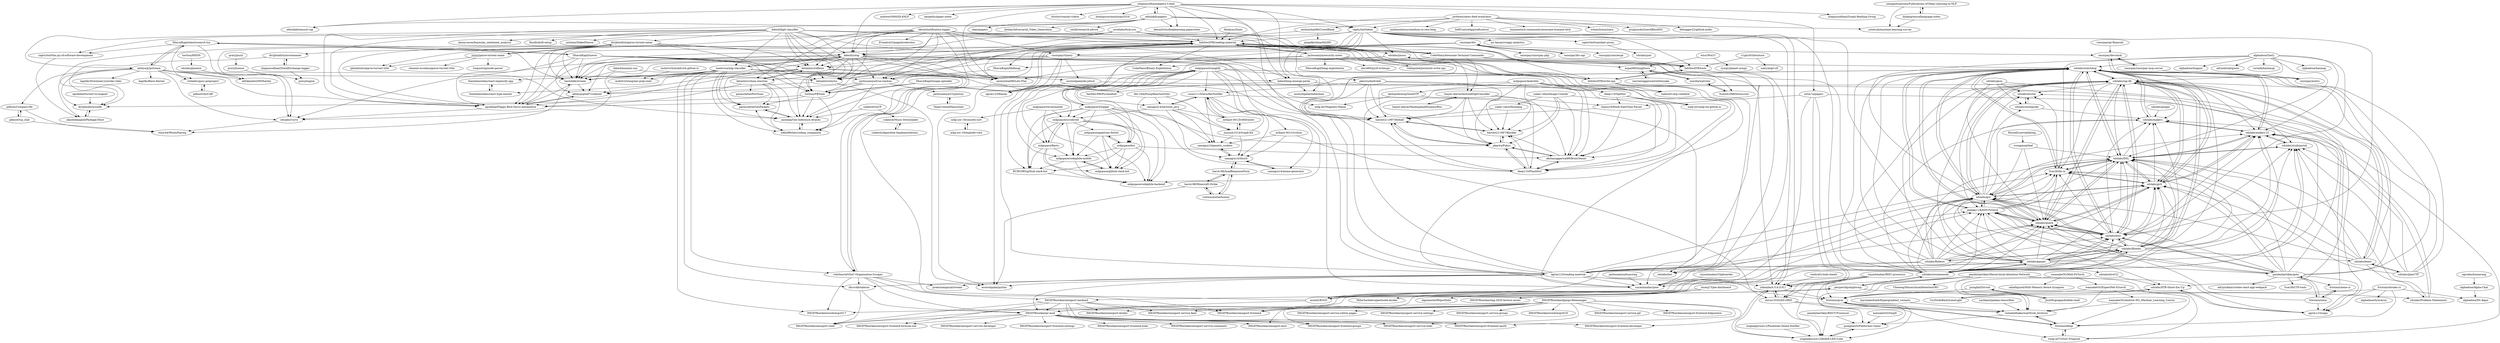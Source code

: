 digraph G {
"jordwest/news-feed-eradicator" -> "proginosko/LeechBlockNG" ["e"=1]
"jordwest/news-feed-eradicator" -> "schmich/marinara" ["e"=1]
"jordwest/news-feed-eradicator" -> "InfoSecIITR/reading-material"
"jordwest/news-feed-eradicator" -> "debugger22/github-audio" ["e"=1]
"jordwest/news-feed-eradicator" -> "mathieudutour/medium-to-own-blog" ["e"=1]
"jordwest/news-feed-eradicator" -> "SelfControlApp/selfcontrol" ["e"=1]
"jordwest/news-feed-eradicator" -> "captn3m0/ideas"
"jordwest/news-feed-eradicator" -> "anshulshah96/CrowdBank"
"jordwest/news-feed-eradicator" -> "humanetech-community/awesome-humane-tech" ["e"=1]
"sdslabs/gasper" -> "sdslabs/watchdog"
"sdslabs/gasper" -> "sdslabs/zap-db"
"sdslabs/gasper" -> "sdslabs/quark"
"sdslabs/gasper" -> "sdslabs/kiwi"
"sdslabs/gasper" -> "sdslabs/Rootex"
"sdslabs/gasper" -> "sdslabs/gut"
"sdslabs/gasper" -> "palakg11/KASM-Pytorch"
"sdslabs/gasper" -> "agrim123/reading-material"
"sdslabs/gasper" -> "sdslabs/gctl"
"sdslabs/gasper" -> "Scar26/Im-in"
"sdslabs/gasper" -> "sdslabs/DSL"
"sdslabs/gasper" -> "sdslabs/studyportal"
"sdslabs/gasper" -> "pandeykartikey/goto"
"sdslabs/gasper" -> "sdslabs/recommends"
"sdslabs/gasper" -> "sdslabs/makers-21"
"sorellabs/fuck-you" -> "kdexd/yolog"
"sorellabs/fuck-you" -> "CodeMaxx/Awesome-Terminal-Commands"
"sorellabs/fuck-you" -> "InfoSecIITR/reading-material"
"sorellabs/fuck-you" -> "hareshkh/stroom"
"sorellabs/fuck-you" -> "InfoSecIITR/write-ups"
"sorellabs/fuck-you" -> "jaybosamiya/true-random"
"sdslabs/Rootex" -> "sdslabs/watchdog"
"sdslabs/Rootex" -> "sdslabs/quark"
"sdslabs/Rootex" -> "sdslabs/gut"
"sdslabs/Rootex" -> "sdslabs/kiwi"
"sdslabs/Rootex" -> "sdslabs/zap-db"
"sdslabs/Rootex" -> "sdslabs/Rubeus"
"sdslabs/Rootex" -> "sdslabs/DSL"
"sdslabs/Rootex" -> "palakg11/KASM-Pytorch"
"sdslabs/Rootex" -> "sdslabs/gctl"
"sdslabs/Rootex" -> "sdslabs/makers-21"
"sdslabs/Rootex" -> "sdslabs/beast"
"sdslabs/Rootex" -> "sdslabs/makers"
"sdslabs/Rootex" -> "sdslabs/gasper"
"sdslabs/Rootex" -> "sdslabs/recommends"
"sdslabs/Rootex" -> "sdslabs/studyportal"
"JoshMcguigan/bubble-shell" -> "psinghal20/rush"
"IMGIITRoorkee/django-filemanager" -> "IMGIITRoorkee/omniport-shell"
"IMGIITRoorkee/django-filemanager" -> "IMGIITRoorkee/workshop2018"
"IMGIITRoorkee/django-filemanager" -> "IMGIITRoorkee/pr-mod"
"IMGIITRoorkee/django-filemanager" -> "IMGIITRoorkee/omniport-service-feed"
"IMGIITRoorkee/django-filemanager" -> "IMGIITRoorkee/workshop2017"
"IMGIITRoorkee/django-filemanager" -> "IMGIITRoorkee/omniport-service-gif"
"IMGIITRoorkee/django-filemanager" -> "IMGIITRoorkee/omniport-frontend-helpcentre"
"IMGIITRoorkee/django-filemanager" -> "IMGIITRoorkee/omniport-service-yellow-pages"
"IMGIITRoorkee/django-filemanager" -> "IMGIITRoorkee/omniport-service-settings"
"IMGIITRoorkee/django-filemanager" -> "IMGIITRoorkee/omniport-service-groups"
"IMGIITRoorkee/django-filemanager" -> "IMGIITRoorkee/omniport-service-links"
"IMGIITRoorkee/django-filemanager" -> "IMGIITRoorkee/omniport-frontend-developer"
"IMGIITRoorkee/django-filemanager" -> "IMGIITRoorkee/omniport-frontend-groups"
"IMGIITRoorkee/django-filemanager" -> "IMGIITRoorkee/omniport-frontend-oauth"
"IMGIITRoorkee/django-filemanager" -> "IMGIITRoorkee/omniport-frontend"
"kdexd/lang-emerge-parlai" -> "akshayaggarwal99/BrainTeaser"
"kdexd/lang-emerge-parlai" -> "hardik2396/Pyramidnet"
"kdexd/lang-emerge-parlai" -> "asutoshpalai/indiechain"
"sdslabs/Rubeus" -> "sdslabs/quark"
"sdslabs/Rubeus" -> "sdslabs/watchdog"
"sdslabs/Rubeus" -> "sdslabs/Rootex"
"sdslabs/Rubeus" -> "sdslabs/kiwi"
"sdslabs/Rubeus" -> "sdslabs/zap-db"
"sdslabs/Rubeus" -> "palakg11/KASM-Pytorch"
"sdslabs/Rubeus" -> "sdslabs/gut"
"sdslabs/Rubeus" -> "sdslabs/DSL"
"sdslabs/Rubeus" -> "sdslabs/gctl"
"sdslabs/Rubeus" -> "sdslabs/bot"
"sdslabs/Rubeus" -> "acmiitr/KSOS"
"sdslabs/Rubeus" -> "sdslabs/jinora"
"sdslabs/Rubeus" -> "sdslabs/broCLI"
"anshulshah96/CrowdBank" -> "anshulshah96/Lets-Play"
"anshulshah96/CrowdBank" -> "jangidkrishna/0xSHG"
"sdslabs/IITR-Shoot-Em-Up" -> "CurlSudoBash/LimeLight"
"sdslabs/IITR-Shoot-Em-Up" -> "agrim123/yapa"
"samagra14/itertools_java" -> "samagra14/genetic_rockets"
"samagra14/itertools_java" -> "csoni111/StatusBarNotifier"
"samagra14/itertools_java" -> "arihant-001/DriftDrawer"
"samagra14/itertools_java" -> "jsuyash1514/Graph-Kit"
"samagra14/itertools_java" -> "mdgspace/scrollytell"
"samagra14/itertools_java" -> "samagra14/Shush"
"theindianotaku/react-expensify-app" -> "theindianotaku/react-type-master"
"theindianotaku/react-type-master" -> "theindianotaku/react-expensify-app"
"psinghal20/rush" -> "JoshMcguigan/bubble-shell"
"psinghal20/rush" -> "fristonio/gvm"
"sdslabs/beast" -> "sdslabs/playCTF"
"sdslabs/beast" -> "sdslabs/zap-db"
"sdslabs/beast" -> "sdslabs/studyportal"
"sdslabs/beast" -> "sdslabs/watchdog"
"sdslabs/beast" -> "Scar26/Im-in"
"sdslabs/beast" -> "sdslabs/Problem-Statements"
"sdslabs/beast" -> "sdslabs/gut"
"sdslabs/beast" -> "sdslabs/DSL"
"dev-ritik/EmojiReactionView" -> "jsuyash1514/Graph-Kit"
"dev-ritik/EmojiReactionView" -> "samagra14/itertools_java"
"dev-ritik/EmojiReactionView" -> "samagra14/genetic_rockets"
"IMGIITRoorkee/pr-mod" -> "IMGIITRoorkee/omniport-shell"
"IMGIITRoorkee/pr-mod" -> "IMGIITRoorkee/omniport-frontend-settings"
"IMGIITRoorkee/pr-mod" -> "IMGIITRoorkee/omniport-frontend-links"
"IMGIITRoorkee/pr-mod" -> "IMGIITRoorkee/omniport-docs"
"IMGIITRoorkee/pr-mod" -> "IMGIITRoorkee/omniport-frontend-groups"
"IMGIITRoorkee/pr-mod" -> "IMGIITRoorkee/omniport-service-comments"
"IMGIITRoorkee/pr-mod" -> "IMGIITRoorkee/omniport-service-developer"
"IMGIITRoorkee/pr-mod" -> "IMGIITRoorkee/omniport-frontend-formula-one"
"IMGIITRoorkee/pr-mod" -> "IMGIITRoorkee/omniport-service-links"
"IMGIITRoorkee/pr-mod" -> "IMGIITRoorkee/omniport-frontend-developer"
"IMGIITRoorkee/pr-mod" -> "IMGIITRoorkee/omniport-frontend-oauth"
"rishabhdhakarwal/Stock_Archives" -> "psinghal20/Platformer-Game"
"rishabhdhakarwal/Stock_Archives" -> "fristonio/Keep"
"arihant-001/Circlism" -> "shiva1333/LED-GRID"
"arihant-001/Circlism" -> "samagra14/Shush"
"arihant-001/Circlism" -> "samagra14/genetic_rockets"
"pandeykartikey/Hierarchical-Attention-Network" -> "rishabhdhakarwal/Stock_Archives"
"pandeykartikey/Hierarchical-Attention-Network" -> "fristonio/gvm"
"pandeykartikey/Hierarchical-Attention-Network" -> "ydlamba/A.V.A.D.H.I"
"pandeykartikey/Hierarchical-Attention-Network" -> "Cheneng/HiararchicalAttentionGRU"
"pandeykartikey/Hierarchical-Attention-Network" -> "psinghal20/Platformer-Game"
"pandeykartikey/Hierarchical-Attention-Network" -> "agrim123/yapa"
"pandeykartikey/Hierarchical-Attention-Network" -> "swap-nil7/GSoC-Proposal"
"pandeykartikey/RISCY-Processor" -> "psinghal20/Platformer-Game"
"pandeykartikey/RISCY-Processor" -> "singhalpiyush12/8x8x8-LED-Cube"
"IMGIITRoorkee/omniport-backend" -> "IMGIITRoorkee/omniport-frontend"
"IMGIITRoorkee/omniport-backend" -> "IMGIITRoorkee/omniport-docker"
"IMGIITRoorkee/omniport-backend" -> "IMGIITRoorkee/omniport-shell"
"IMGIITRoorkee/omniport-backend" -> "IMGIITRoorkee/omniport-frontend-formula-one"
"IMGIITRoorkee/omniport-backend" -> "IMGIITRoorkee/omniport-docs"
"IMGIITRoorkee/omniport-backend" -> "IMGIITRoorkee/pr-mod"
"IMGIITRoorkee/omniport-backend" -> "IMGIITRoorkee/omniport-service-feed"
"IMGIITRoorkee/omniport-backend" -> "IMGIITRoorkee/omniport-frontend-oauth"
"egcodes/bumerang" -> "alphadose/Alpha-Chat"
"fristonio/docker.rs" -> "fristonio/gvm"
"fristonio/docker.rs" -> "fristonio/Keep"
"fristonio/docker.rs" -> "agrim123/yapa"
"fristonio/docker.rs" -> "alphadose/DS-Algos"
"fristonio/docker.rs" -> "alphadose/Synchron"
"mdgspace/appetizer-flutter" -> "mdgspace/codephile-mobile"
"mdgspace/appetizer-flutter" -> "mdgspace/codephile-backend"
"mdgspace/appetizer-flutter" -> "mdgspace/bot"
"mdgspace/appetizer-flutter" -> "mdgspace/github-slack-bot"
"sdslabs/broCLI" -> "sdslabs/IITR-Shoot-Em-Up"
"csoni111/StatusBarNotifier" -> "samagra14/genetic_rockets"
"csoni111/StatusBarNotifier" -> "arihant-001/DriftDrawer"
"csoni111/StatusBarNotifier" -> "samagra14/Shush"
"csoni111/StatusBarNotifier" -> "suyashmahar/pine"
"csoni111/StatusBarNotifier" -> "samagra14/meme-generator"
"csoni111/StatusBarNotifier" -> "samagra14/itertools_java"
"jsuyash1514/Graph-Kit" -> "arihant-001/DriftDrawer"
"jsuyash1514/Graph-Kit" -> "samagra14/genetic_rockets"
"jsuyash1514/Graph-Kit" -> "samagra14/Shush"
"jsuyash1514/Graph-Kit" -> "csoni111/StatusBarNotifier"
"yashkant/padam-tensorflow" -> "rishabhdhakarwal/Stock_Archives"
"ydlamba/A.V.A.D.H.I" -> "singhalpiyush12/8x8x8-LED-Cube"
"ydlamba/A.V.A.D.H.I" -> "fristonio/gvm"
"ydlamba/A.V.A.D.H.I" -> "shiva1333/LED-GRID"
"swap-nil7/GSoC-Proposal" -> "fristonio/Keep"
"fristonio/gvm" -> "fristonio/Keep"
"fristonio/gvm" -> "rishabhdhakarwal/Stock_Archives"
"fristonio/gvm" -> "singhalpiyush12/8x8x8-LED-Cube"
"sdslabs/watchdog" -> "sdslabs/quark"
"sdslabs/watchdog" -> "sdslabs/gctl"
"sdslabs/watchdog" -> "sdslabs/DSL"
"sdslabs/watchdog" -> "sdslabs/zap-db"
"sdslabs/watchdog" -> "Scar26/Im-in"
"sdslabs/watchdog" -> "sdslabs/makers"
"sdslabs/watchdog" -> "palakg11/KASM-Pytorch"
"sdslabs/watchdog" -> "sdslabs/gut"
"sdslabs/watchdog" -> "sdslabs/kiwi"
"sdslabs/watchdog" -> "sdslabs/makers-21"
"arihant-001/DriftDrawer" -> "jsuyash1514/Graph-Kit"
"arihant-001/DriftDrawer" -> "csoni111/StatusBarNotifier"
"harshalmittal4/Hypergradient_variants" -> "rishabhdhakarwal/Stock_Archives"
"CurlSudoBash/LimeLight" -> "sdslabs/IITR-Shoot-Em-Up"
"harsh-98/AcadResponseForm" -> "vishwasmittal/homey"
"harsh-98/AcadResponseForm" -> "samagra14/Shush"
"harsh-98/AcadResponseForm" -> "harsh-98/Minecraft-Strike"
"samagra14/meme-generator" -> "samagra14/Shush"
"singhalpiyush12/Facebook-Online-Notifier" -> "singhalpiyush12/8x8x8-LED-Cube"
"samagra14/genetic_rockets" -> "samagra14/Shush"
"singhalpiyush12/8x8x8-LED-Cube" -> "psinghal20/Platformer-Game"
"singhalpiyush12/8x8x8-LED-Cube" -> "ydlamba/A.V.A.D.H.I"
"wannabeOG/SnipIt" -> "psinghal20/Platformer-Game"
"agrim123/yapa" -> "sdslabs/IITR-Shoot-Em-Up"
"harsh-98/Minecraft-Strike" -> "harsh-98/AcadResponseForm"
"harsh-98/Minecraft-Strike" -> "vishwasmittal/homey"
"harsh-98/Minecraft-Strike" -> "asutoshpalai/pythia"
"sdslabs/recommends" -> "sdslabs/kiwi"
"sdslabs/recommends" -> "sdslabs/gut"
"sdslabs/recommends" -> "sdslabs/Rootex"
"sdslabs/recommends" -> "sdslabs/watchdog"
"sdslabs/recommends" -> "sdslabs/zap-db"
"sdslabs/recommends" -> "sdslabs/quark"
"sdslabs/recommends" -> "sdslabs/gctl"
"sdslabs/recommends" -> "sdslabs/gasper"
"sdslabs/recommends" -> "periperidip/exploring"
"sdslabs/recommends" -> "palakg11/KASM-Pytorch"
"sdslabs/recommends" -> "sdslabs/makers"
"sdslabs/recommends" -> "sdslabs/DSL"
"sdslabs/recommends" -> "sdslabs/makers-21"
"sdslabs/recommends" -> "sdslabs/studyportal"
"sdslabs/recommends" -> "Scar26/Im-in"
"s1gh/ctf-literature" -> "xairy/mipt-ctf" ["e"=1]
"s1gh/ctf-literature" -> "InfoSecIITR/tools"
"jzjzjzj/parse-torrent-name" -> "divijbindlish/parse-torrent-name"
"jzjzjzj/parse-torrent-name" -> "tregusti/episode-parser"
"jzjzjzj/parse-torrent-name" -> "platelminto/parse-torrent-title"
"jzjzjzj/parse-torrent-name" -> "clement-escolano/parse-torrent-title"
"captn3m0/ideas" -> "captn3m0/the-joy-of-software-development"
"captn3m0/ideas" -> "agrim123/reading-material"
"captn3m0/ideas" -> "InfoSecIITR/reading-material"
"captn3m0/ideas" -> "sdslabs/recommends"
"captn3m0/ideas" -> "InfoSecIITR/tools"
"captn3m0/ideas" -> "asutoshpalai/pythia"
"captn3m0/ideas" -> "ydlamba/A.V.A.D.H.I"
"captn3m0/ideas" -> "sdslabs/gasper"
"captn3m0/ideas" -> "suyashmahar/pine"
"captn3m0/ideas" -> "mr-karan/swiggy-analytics" ["e"=1]
"captn3m0/ideas" -> "sdslabs/jinora"
"captn3m0/ideas" -> "asutoshpalai/indiechain"
"captn3m0/ideas" -> "agrim123/feastjs"
"captn3m0/ideas" -> "captn3m0/sanskari-proxy"
"captn3m0/ideas" -> "sdslabs/kiwi"
"acmiitr/KSOS" -> "sdslabs/watchdog"
"acmiitr/KSOS" -> "palakg11/KASM-Pytorch"
"acmiitr/KSOS" -> "sdslabs/gut"
"acmiitr/KSOS" -> "sdslabs/quark"
"acmiitr/KSOS" -> "periperidip/exploring"
"acmiitr/KSOS" -> "sdslabs/kiwi"
"acmiitr/KSOS" -> "IMGIITRoorkee/pr-mod"
"sdslabs/jinora" -> "sdslabs/bot"
"sdslabs/jinora" -> "sdslabs/Curvy"
"sdslabs/jinora" -> "anshulshah96/Lets-Play"
"sdslabs/jinora" -> "hareshkh/stroom"
"sdslabs/jinora" -> "sdslabs/watchdog"
"apsdehal/torrent-to-magnet" -> "divijbindlish/subfil"
"mdgspace/codephile-mobile" -> "mdgspace/codephile-backend"
"mdgspace/codephile-mobile" -> "mdgspace/github-slack-bot"
"mdgspace/codephile-mobile" -> "BURG3R5/github-slack-bot"
"sdslabs/kiwi" -> "sdslabs/quark"
"sdslabs/kiwi" -> "sdslabs/watchdog"
"sdslabs/kiwi" -> "sdslabs/gctl"
"sdslabs/kiwi" -> "sdslabs/zap-db"
"sdslabs/kiwi" -> "sdslabs/DSL"
"sdslabs/kiwi" -> "palakg11/KASM-Pytorch"
"sdslabs/kiwi" -> "sdslabs/gut"
"sdslabs/kiwi" -> "sdslabs/makers-21"
"sdslabs/kiwi" -> "sdslabs/makers"
"sdslabs/kiwi" -> "sdslabs/Rootex"
"sdslabs/kiwi" -> "sdslabs/studyportal"
"sdslabs/kiwi" -> "Scar26/Im-in"
"sdslabs/kiwi" -> "pandeykartikey/goto"
"mdg-soc-19/explode-view" -> "mdg-soc-19/smooth-sort"
"sdslabs/playCTF" -> "sdslabs/beast"
"sdslabs/playCTF" -> "sdslabs/studyportal"
"sdslabs/playCTF" -> "sdslabs/zap-db"
"sdslabs/playCTF" -> "sdslabs/watchdog"
"sdslabs/playCTF" -> "sdslabs/gctl"
"sdslabs/playCTF" -> "sdslabs/makers-21"
"wannabeOG/ExpertNet-Pytorch" -> "rishabhdhakarwal/Stock_Archives"
"wannabeOG/ExpertNet-Pytorch" -> "fristonio/gvm"
"wannabeOG/ExpertNet-Pytorch" -> "fristonio/Keep"
"wannabeOG/ExpertNet-Pytorch" -> "wannabeOG/Andrew-NG_Machine_Learning_Course"
"mdg-soc-19/smooth-sort" -> "mdg-soc-19/explode-view"
"fristonio/xene" -> "fristonio/xene-ui"
"fristonio/xene" -> "agrim123/yapa"
"fristonio/xene" -> "pandeykartikey/goto"
"fristonio/xene" -> "sdslabs/quark"
"fristonio/xene-ui" -> "fristonio/xene"
"fristonio/xene-ui" -> "sdslabs/bruter"
"captn3m0/sanskari-proxy" -> "sdslabs/join"
"palakg11/KASM-Pytorch" -> "sdslabs/quark"
"palakg11/KASM-Pytorch" -> "sdslabs/watchdog"
"palakg11/KASM-Pytorch" -> "sdslabs/gctl"
"palakg11/KASM-Pytorch" -> "sdslabs/gut"
"palakg11/KASM-Pytorch" -> "sdslabs/kiwi"
"palakg11/KASM-Pytorch" -> "sdslabs/DSL"
"palakg11/KASM-Pytorch" -> "sdslabs/IITR-Shoot-Em-Up"
"palakg11/KASM-Pytorch" -> "Scar26/Im-in"
"vrongmeal/leaf" -> "sdslabs/quark"
"vrongmeal/leaf" -> "sdslabs/DSL"
"vrongmeal/leaf" -> "sdslabs/gut"
"sdslabs/gut" -> "sdslabs/quark"
"sdslabs/gut" -> "sdslabs/watchdog"
"sdslabs/gut" -> "sdslabs/makers"
"sdslabs/gut" -> "sdslabs/gctl"
"sdslabs/gut" -> "sdslabs/DSL"
"sdslabs/gut" -> "palakg11/KASM-Pytorch"
"sdslabs/gut" -> "sdslabs/zap-db"
"sdslabs/gut" -> "sdslabs/makers-21"
"sdslabs/gut" -> "sdslabs/kiwi"
"sdslabs/gut" -> "sdslabs/styleguide"
"sdslabs/gut" -> "sdslabs/bruter"
"sdslabs/zap-db" -> "sdslabs/watchdog"
"sdslabs/zap-db" -> "sdslabs/quark"
"sdslabs/zap-db" -> "sdslabs/gctl"
"sdslabs/zap-db" -> "sdslabs/kiwi"
"sdslabs/zap-db" -> "sdslabs/gut"
"sdslabs/zap-db" -> "sdslabs/DSL"
"sdslabs/zap-db" -> "sdslabs/makers-21"
"sdslabs/zap-db" -> "Scar26/Im-in"
"sdslabs/zap-db" -> "sdslabs/studyportal"
"sdslabs/zap-db" -> "sdslabs/makers"
"sdslabs/zap-db" -> "sdslabs/Rootex"
"sdslabs/zap-db" -> "sdslabs/beast"
"sdslabs/zap-db" -> "palakg11/KASM-Pytorch"
"sdslabs/zap-db" -> "sdslabs/bruter"
"wannabeOG/MAS-PyTorch" -> "rahafaljundi/MAS-Memory-Aware-Synapses" ["e"=1]
"wannabeOG/MAS-PyTorch" -> "wannabeOG/ExpertNet-Pytorch"
"wannabeOG/MAS-PyTorch" -> "rishabhdhakarwal/Stock_Archives"
"pandeykartikey/goto" -> "sdslabs/watchdog"
"pandeykartikey/goto" -> "palakg11/KASM-Pytorch"
"pandeykartikey/goto" -> "sdslabs/quark"
"pandeykartikey/goto" -> "fristonio/xene-ui"
"pandeykartikey/goto" -> "fristonio/xene"
"pandeykartikey/goto" -> "sdslabs/gctl"
"pandeykartikey/goto" -> "sdslabs/gut"
"pandeykartikey/goto" -> "sdslabs/DSL"
"pandeykartikey/goto" -> "sdslabs/zap-db"
"pandeykartikey/goto" -> "sdslabs/kiwi"
"pandeykartikey/goto" -> "Scar26/Im-in"
"pandeykartikey/goto" -> "sdslabs/makers"
"pandeykartikey/goto" -> "agrim123/yapa"
"pandeykartikey/goto" -> "Scar26/CTF-tools"
"pandeykartikey/goto" -> "adrijshikhar/create-react-app-webpack"
"periperidip/exploring" -> "acmiitr/KSOS"
"periperidip/exploring" -> "sdslabs/recommends"
"periperidip/exploring" -> "sdslabs/Problem-Statements"
"mdgspace/scrollytell" -> "mdgspace/codephile-backend"
"mdgspace/scrollytell" -> "mdgspace/codephile-mobile"
"mdgspace/scrollytell" -> "mdgspace/flasto"
"mdgspace/scrollytell" -> "BURG3R5/github-slack-bot"
"mdgspace/scrollytell" -> "mdgspace/github-slack-bot"
"mdgspace/scrollytell" -> "mdgspace/appetizer-flutter"
"mdgspace/scrollytell" -> "mdgspace/bot"
"sdslabs/gctl" -> "sdslabs/watchdog"
"sdslabs/gctl" -> "sdslabs/DSL"
"sdslabs/gctl" -> "sdslabs/quark"
"sdslabs/gctl" -> "sdslabs/makers-21"
"sdslabs/gctl" -> "Scar26/Im-in"
"sdslabs/gctl" -> "sdslabs/makers"
"sdslabs/gctl" -> "sdslabs/gut"
"sdslabs/gctl" -> "sdslabs/zap-db"
"Scar26/Im-in" -> "sdslabs/watchdog"
"Scar26/Im-in" -> "sdslabs/gctl"
"Scar26/Im-in" -> "sdslabs/DSL"
"Scar26/Im-in" -> "sdslabs/quark"
"Scar26/Im-in" -> "sdslabs/bruter"
"sdslabs/bruter" -> "sdslabs/styleguide"
"sdslabs/makers" -> "sdslabs/makers-21"
"sdslabs/makers" -> "sdslabs/watchdog"
"sdslabs/pinger" -> "sdslabs/makers"
"nisarg73/jee-dashboard" -> "IMGIITRoorkee/omniport-backend"
"nisarg73/jee-dashboard" -> "algomaster99/portfolio"
"nisarg73/jee-dashboard" -> "IMGIITRoorkee/omniport-frontend"
"nisarg73/jee-dashboard" -> "IMGIITRoorkee/img-2020-lecture-series"
"nisarg73/jee-dashboard" -> "IMGIITRoorkee/omniport-docker"
"nisarg73/jee-dashboard" -> "MihirSachdeva/pesticide-docker"
"nisarg73/jee-dashboard" -> "IMGIITRoorkee/omniport-docs"
"tocttou/FBTools" -> "paraschetal/GeoPackets"
"tocttou/FBTools" -> "divijbindlish/subfil"
"tocttou/FBTools" -> "nikhil96sher/coding_companion"
"tocttou/FBTools" -> "aashaka/Geo-Inference-Attacks"
"razorpay/go-financial" -> "razorpay/devstack"
"niangaotuantuan/Publications-of-Deep-Learning-in-NLP" -> "dykang/neurallanguage-notes"
"niangaotuantuan/Publications-of-Deep-Learning-in-NLP" -> "sotetsuk/machine-learning-survey"
"captn3m0/the-joy-of-software-development" -> "akashdeepgoel/Package-Hunt"
"DhavalKapil/elasticsearch-lua" -> "hareshkh/stroom"
"DhavalKapil/elasticsearch-lua" -> "sdslabs/Curvy"
"DhavalKapil/elasticsearch-lua" -> "DhavalKapil/luaver"
"DhavalKapil/elasticsearch-lua" -> "rishabhc/gsoc-preproject"
"DhavalKapil/elasticsearch-lua" -> "adiitya/p2pstream"
"DhavalKapil/elasticsearch-lua" -> "captn3m0/the-joy-of-software-development"
"divijbindlish/subfil" -> "akashdeepgoel/Package-Hunt"
"mdgspace/bot" -> "mdgspace/codephile-backend"
"mdgspace/bot" -> "mdgspace/codephile-mobile"
"mdgspace/bot" -> "BURG3R5/github-slack-bot"
"mdgspace/bot" -> "mdgspace/github-slack-bot"
"mdgspace/bot" -> "akshayaggarwal99/BrainTeaser"
"mdgspace/bot" -> "mdgspace/appetizer-flutter"
"pdhoot/Compare-Me" -> "pdhoot/tcp_chat"
"pdhoot/Compare-Me" -> "tnmy44/WhoIsPlaying"
"pravj/puzzl" -> "pravj/lisense"
"akashdeepgoel/Package-Hunt" -> "divijbindlish/subfil"
"tocttou/HNDN" -> "sdslabs/phoenix"
"razorpay/metro" -> "razorpay/devstack"
"shagunsodhani/StackExchange-tagger" -> "divijbindlish/movienamer"
"shagunsodhani/StackExchange-tagger" -> "pravj/engine"
"rishabhc/gsoc-preproject" -> "pdhoot/QuiCAR"
"TeamColonelPanic/tools" -> "jaybosamiya/CryptoGuy"
"sdslabs/DSL" -> "sdslabs/gctl"
"sdslabs/DSL" -> "sdslabs/watchdog"
"sdslabs/DSL" -> "sdslabs/makers-21"
"sdslabs/DSL" -> "sdslabs/quark"
"sdslabs/DSL" -> "Scar26/Im-in"
"sdslabs/DSL" -> "sdslabs/gut"
"sdslabs/DSL" -> "sdslabs/makers"
"sdslabs/DSL" -> "sdslabs/studyportal"
"pravj/lisense" -> "pravj/engine"
"jaybosamiya/CryptoGuy" -> "TeamColonelPanic/tools"
"sdslabs/gsoc" -> "sdslabs/styleguide"
"sdslabs/gsoc" -> "sdslabs/bruter"
"sdslabs/gsoc" -> "sdslabs/quark"
"sdslabs/gsoc" -> "agrim123/yapa"
"sdslabs/phoenix" -> "abhikandoi2000/harley"
"mdgspace/recommends" -> "mdg-soc-19/smooth-sort"
"mdgspace/recommends" -> "mdgspace/github-slack-bot"
"mdgspace/recommends" -> "mdgspace/scrollytell"
"sdslabs/makers-21" -> "sdslabs/makers"
"sdslabs/makers-21" -> "sdslabs/DSL"
"sdslabs/makers-21" -> "sdslabs/gctl"
"sdslabs/makers-21" -> "sdslabs/watchdog"
"sdslabs/makers-21" -> "sdslabs/studyportal"
"shagunsodhani/papers-I-read" -> "shagunsodhani/Graph-Reading-Group" ["e"=1]
"shagunsodhani/papers-I-read" -> "abhshkdz/papers"
"shagunsodhani/papers-I-read" -> "dennybritz/deeplearning-papernotes" ["e"=1]
"shagunsodhani/papers-I-read" -> "InfoSecIITR/reading-material"
"shagunsodhani/papers-I-read" -> "captn3m0/ideas"
"shagunsodhani/papers-I-read" -> "andrewt3000/DL4NLP" ["e"=1]
"shagunsodhani/papers-I-read" -> "abhshkdz/neural-vqa" ["e"=1]
"shagunsodhani/papers-I-read" -> "agrim123/reading-material"
"shagunsodhani/papers-I-read" -> "kdexd/yolog"
"shagunsodhani/papers-I-read" -> "karpathy/paper-notes" ["e"=1]
"shagunsodhani/papers-I-read" -> "dustinvtran/ml-videos" ["e"=1]
"shagunsodhani/papers-I-read" -> "anshulshah96/Lets-Play"
"shagunsodhani/papers-I-read" -> "hindupuravinash/nips2016"
"shagunsodhani/papers-I-read" -> "kdexd/lang-emerge-parlai"
"shagunsodhani/papers-I-read" -> "a2tm7a/papers"
"alphadose/ZenQ" -> "alphadose/haxmap" ["e"=1]
"alphadose/ZenQ" -> "alphadose/itogami"
"alphadose/ZenQ" -> "sdslabs/kiwi"
"alphadose/ZenQ" -> "sdslabs/watchdog"
"alphadose/ZenQ" -> "sdslabs/gut"
"alphadose/ZenQ" -> "adrianbrad/queue" ["e"=1]
"alphadose/ZenQ" -> "cornelk/hashmap" ["e"=1]
"alphadose/ZenQ" -> "sdslabs/zap-db"
"alphadose/ZenQ" -> "sdslabs/DSL"
"alphadose/ZenQ" -> "sdslabs/makers-21"
"alphadose/ZenQ" -> "Scar26/Im-in"
"kdexd/digit-classifier" -> "kdexd/yolog"
"kdexd/digit-classifier" -> "kdexd/lang-emerge-parlai"
"kdexd/digit-classifier" -> "meetvora/mlp-classifier"
"kdexd/digit-classifier" -> "ketanhwr/reflexio"
"kdexd/digit-classifier" -> "kennycason/bayesian_sentiment_analysis"
"kdexd/digit-classifier" -> "apsdehal/Flappy-Bird-Servo-Automation"
"kdexd/digit-classifier" -> "floydhub/dl-setup" ["e"=1]
"kdexd/digit-classifier" -> "jostmey/NakedTensor" ["e"=1]
"kdexd/digit-classifier" -> "aashaka/Geo-Inference-Attacks"
"kdexd/digit-classifier" -> "adiitya/p2pstream"
"kdexd/digit-classifier" -> "tocttou/FBTools"
"kdexd/digit-classifier" -> "divijbindlish/parse-torrent-name"
"kdexd/digit-classifier" -> "ketanhwr/exylus"
"kdexd/digit-classifier" -> "sdslabs/jinora"
"kdexd/digit-classifier" -> "InfoSecIITR/reading-material"
"razorpay/devstack" -> "razorpay/metro"
"razorpay/devstack" -> "razorpay/razorpay-mcp-server"
"sdslabs/Curvy" -> "tnmy44/WhoIsPlaying"
"paraschetal/GeoPackets" -> "aashaka/Geo-Inference-Attacks"
"aashaka/Geo-Inference-Attacks" -> "paraschetal/GeoPackets"
"aashaka/Geo-Inference-Attacks" -> "nikhil96sher/coding_companion"
"pdhoot/tcp_chat" -> "pdhoot/Compare-Me"
"pdhoot/tcp_chat" -> "tnmy44/WhoIsPlaying"
"adiitya/p2pstream" -> "kapilks/Basic-Kernel" ["e"=1]
"adiitya/p2pstream" -> "kapilks/Download-youtube-video" ["e"=1]
"adiitya/p2pstream" -> "sdslabs/Curvy"
"adiitya/p2pstream" -> "rishabhc/gsoc-preproject"
"adiitya/p2pstream" -> "aashaka/Geo-Inference-Attacks"
"adiitya/p2pstream" -> "apsdehal/Flappy-Bird-Servo-Automation"
"adiitya/p2pstream" -> "divijbindlish/subfil"
"adiitya/p2pstream" -> "abhikandoi2000/harley"
"adiitya/p2pstream" -> "DhavalKapil/elasticsearch-lua"
"adiitya/p2pstream" -> "akashdeepgoel/Package-Hunt"
"adiitya/p2pstream" -> "pdhoot/Compare-Me"
"adiitya/p2pstream" -> "ketanhwr/exylus"
"nikhil96sher/coding_companion" -> "aashaka/Geo-Inference-Attacks"
"nikhil96sher/coding_companion" -> "paraschetal/GeoPackets"
"divijbindlish/movienamer" -> "divijbindlish/subfil"
"divijbindlish/movienamer" -> "shagunsodhani/StackExchange-tagger"
"apsdehal/Flappy-Bird-Servo-Automation" -> "abhaygupta97/codered"
"apsdehal/Flappy-Bird-Servo-Automation" -> "sdslabs/Curvy"
"apsdehal/Flappy-Bird-Servo-Automation" -> "hareshkh/stroom"
"divijbindlish/parse-torrent-name" -> "jzjzjzj/parse-torrent-name"
"divijbindlish/parse-torrent-name" -> "platelminto/parse-torrent-title"
"divijbindlish/parse-torrent-name" -> "divijbindlish/movienamer"
"divijbindlish/parse-torrent-name" -> "tocttou/FBTools"
"divijbindlish/parse-torrent-name" -> "divijbindlish/subfil"
"divijbindlish/parse-torrent-name" -> "ketanhwr/reflexio"
"divijbindlish/parse-torrent-name" -> "sdslabs/Curvy"
"divijbindlish/parse-torrent-name" -> "kdexd/yolog"
"divijbindlish/parse-torrent-name" -> "apsdehal/Flappy-Bird-Servo-Automation"
"pdhoot/QuiCAR" -> "rishabhc/gsoc-preproject"
"ketanhwr/chain-reaction" -> "paraschetal/GeoPackets"
"ketanhwr/chain-reaction" -> "apsdehal/Flappy-Bird-Servo-Automation"
"ketanhwr/chain-reaction" -> "ketanhwr/reflexio"
"ketanhwr/chain-reaction" -> "nikhil96sher/coding_companion"
"ketanhwr/chain-reaction" -> "aashaka/Geo-Inference-Attacks"
"ketanhwr/chain-reaction" -> "paraschetal/PortScan"
"sdslabs/studyportal" -> "sdslabs/makers-21"
"sdslabs/studyportal" -> "sdslabs/DSL"
"mdgspace/github-slack-bot" -> "mdgspace/codephile-mobile"
"mozilla/wptview" -> "arpan98/SongDown"
"mozilla/wptview" -> "Sumith1896/termscore"
"sdslabs/Problem-Statements" -> "sdslabs/makers-21"
"sdslabs/Problem-Statements" -> "sdslabs/DSL"
"sdslabs/Problem-Statements" -> "sdslabs/studyportal"
"BURG3R5/github-slack-bot" -> "mdgspace/codephile-backend"
"sukeesh/GoCF" -> "sukeesh/Music-Downloader"
"sukeesh/GoCF" -> "aashaka/Geo-Inference-Attacks"
"razorpay/ifsc" -> "razorpay/ifsc-api"
"razorpay/ifsc" -> "razorpay/rQuery"
"razorpay/ifsc" -> "ketanhwr/reflexio"
"razorpay/ifsc" -> "apsdehal/Flappy-Bird-Servo-Automation"
"razorpay/ifsc" -> "ketanhwr/exylus"
"razorpay/ifsc" -> "razorpay/concierge" ["e"=1]
"razorpay/ifsc" -> "razorpay/devstack"
"razorpay/ifsc" -> "razorpay/razorpay-php" ["e"=1]
"abhshkdz/papers" -> "smilli/research-advice" ["e"=1]
"abhshkdz/papers" -> "dennybritz/deeplearning-papernotes" ["e"=1]
"abhshkdz/papers" -> "shagunsodhani/papers-I-read"
"abhshkdz/papers" -> "abhshkdz/neural-vqa" ["e"=1]
"abhshkdz/papers" -> "kdexd/lang-emerge-parlai"
"abhshkdz/papers" -> "aleju/papers" ["e"=1]
"abhshkdz/papers" -> "captn3m0/ideas"
"abhshkdz/papers" -> "sotetsuk/machine-learning-survey"
"abhshkdz/papers" -> "apsdehal/Flappy-Bird-Servo-Automation"
"abhshkdz/papers" -> "dyelax/Adversarial_Video_Generation" ["e"=1]
"DhavalKapil/image-uploader" -> "tocttou/FBTools"
"DhavalKapil/image-uploader" -> "aashaka/Geo-Inference-Attacks"
"razorpay/ifsc-api" -> "razorpay/ifsc"
"akshayaggarwal99/BrainTeaser" -> "deep110/FlashDict"
"akshayaggarwal99/BrainTeaser" -> "harshit211997/Blockks"
"akshayaggarwal99/BrainTeaser" -> "pkarira/Fokus"
"akshaydeshraj/SendOTP" -> "deep110/FlashDict"
"akshaydeshraj/SendOTP" -> "mdg-iitr/Magneto-Mania"
"sukeesh/Algorithm-Implementations" -> "sukeesh/Music-Downloader"
"DhavalKapil/luaver" -> "DhavalKapil/elasticsearch-lua"
"DhavalKapil/luaver" -> "ketanhwr/reflexio"
"DhavalKapil/luaver" -> "hareshkh/stroom"
"DhavalKapil/luaver" -> "tocttou/FBTools"
"DhavalKapil/luaver" -> "apsdehal/Flappy-Bird-Servo-Automation"
"DhavalKapil/luaver" -> "ketanhwr/exylus"
"DhavalKapil/luaver" -> "abhaygupta97/codered"
"DhavalKapil/luaver" -> "jaybosamiya/true-random"
"jaybosamiya/true-random" -> "jaybosamiya/CryptoGuy"
"jaybosamiya/true-random" -> "abhaygupta97/codered"
"jaybosamiya/true-random" -> "nikhil96sher/coding_companion"
"jaybosamiya/true-random" -> "tocttou/FBTools"
"jaybosamiya/true-random" -> "apsdehal/Flappy-Bird-Servo-Automation"
"ketanhwr/reflexio" -> "hareshkh/stroom"
"ketanhwr/reflexio" -> "ketanhwr/exylus"
"ketanhwr/reflexio" -> "ketanhwr/chain-reaction"
"ketanhwr/reflexio" -> "apsdehal/Flappy-Bird-Servo-Automation"
"ketanhwr/reflexio" -> "abhaygupta97/codered"
"ketanhwr/reflexio" -> "asutoshpalai/de-jsfuck"
"ketanhwr/reflexio" -> "anshulshah96/Lets-Play"
"CodeMaxx/Awesome-Terminal-Commands" -> "InfoSecIITR/reading-material"
"CodeMaxx/Awesome-Terminal-Commands" -> "arpan98/SongDown"
"CodeMaxx/Awesome-Terminal-Commands" -> "InfoSecIITR/tools"
"CodeMaxx/Awesome-Terminal-Commands" -> "CodeMaxx/Binary-Exploitation"
"CodeMaxx/Awesome-Terminal-Commands" -> "harjot-oberai/AndroidDigitClassifier"
"dykang/neurallanguage-notes" -> "niangaotuantuan/Publications-of-Deep-Learning-in-NLP"
"dykang/neurallanguage-notes" -> "sotetsuk/machine-learning-survey"
"arpan98/SongDown" -> "mozilla/wptview"
"arpan98/SongDown" -> "ranveeraggarwal/rattlesnake"
"arpan98/SongDown" -> "Sumith1896/termscore"
"Sumith1896/termscore" -> "mozilla/wptview"
"mohitvirli/mohitvirli.github.io" -> "mohitvirli/angular-gulp-seed"
"wncc/WnCC" -> "sympy/planet-sympy"
"wncc/WnCC" -> "arpan98/SongDown"
"abhaygupta97/codered" -> "apsdehal/Flappy-Bird-Servo-Automation"
"yadav-rahul/Hoodang" -> "harshit211997/Blockks"
"yadav-rahul/Hoodang" -> "harshit211997/Hitball"
"meetvora/mlp-classifier" -> "kdexd/yolog"
"meetvora/mlp-classifier" -> "nikhil96sher/coding_companion"
"meetvora/mlp-classifier" -> "aashaka/Geo-Inference-Attacks"
"meetvora/mlp-classifier" -> "theindianotaku/react-type-master"
"meetvora/mlp-classifier" -> "dhruvkb/taleism"
"meetvora/mlp-classifier" -> "paraschetal/GeoPackets"
"meetvora/mlp-classifier" -> "IMGIITRoorkee/workshop2017"
"meetvora/mlp-classifier" -> "anshulshah96/Lets-Play"
"meetvora/mlp-classifier" -> "theindianotaku/react-expensify-app"
"meetvora/mlp-classifier" -> "kdexd/lang-emerge-parlai"
"meetvora/mlp-classifier" -> "rohithasrk/GSoC-Organisation-Scraper"
"meetvora/mlp-classifier" -> "mohitvirli/angular-gulp-seed"
"meetvora/mlp-classifier" -> "hareshkh/stroom"
"kdexd/yolog" -> "anshulshah96/Lets-Play"
"kdexd/yolog" -> "nikhil96sher/coding_companion"
"kdexd/yolog" -> "aashaka/Geo-Inference-Attacks"
"kdexd/yolog" -> "tocttou/FBTools"
"kdexd/yolog" -> "ketanhwr/chain-reaction"
"kdexd/yolog" -> "hareshkh/stroom"
"kdexd/yolog" -> "paraschetal/GeoPackets"
"kdexd/yolog" -> "meetvora/mlp-classifier"
"kdexd/yolog" -> "apsdehal/Flappy-Bird-Servo-Automation"
"kdexd/yolog" -> "jaybosamiya/true-random"
"kdexd/yolog" -> "InfoSecIITR/reading-material"
"kdexd/yolog" -> "mdg-iitr/Magneto-Mania"
"kdexd/yolog" -> "ketanhwr/reflexio"
"kdexd/yolog" -> "harshit211997/Hitball"
"kdexd/yolog" -> "sdslabs/Curvy"
"InfoSecIITR/write-ups" -> "InfoSecIITR/tools"
"InfoSecIITR/write-ups" -> "rnehra01/arp-validator"
"InfoSecIITR/write-ups" -> "sdslabs/bot"
"InfoSecIITR/write-ups" -> "InfoSecIITR/reading-material"
"sukeesh/Music-Downloader" -> "sukeesh/Algorithm-Implementations"
"pkarira/Androble" -> "harshit211997/Blockks"
"pkarira/Androble" -> "akshayaggarwal99/BrainTeaser"
"pkarira/Androble" -> "pkarira/Fokus"
"pkarira/Androble" -> "deep110/FlashDict"
"pkarira/Androble" -> "csoni111/StatusBarNotifier"
"pkarira/Androble" -> "harshit211997/Hitball"
"hareshkh/stroom" -> "abhaygupta97/codered"
"hareshkh/stroom" -> "tnmy44/WhoIsPlaying"
"mdgspace/Androble" -> "deep110/FlashDict"
"mdgspace/Androble" -> "akshayaggarwal99/BrainTeaser"
"mdgspace/Androble" -> "harshit211997/Blockks"
"mdgspace/Androble" -> "deep110/Splitter"
"mdgspace/Androble" -> "harshit211997/Hitball"
"mdgspace/Androble" -> "pkarira/Fokus"
"mdgspace/Androble" -> "akshaydeshraj/SendOTP"
"deep110/FlashDict" -> "akshayaggarwal99/BrainTeaser"
"deep110/FlashDict" -> "pkarira/Fokus"
"deep110/FlashDict" -> "harshit211997/Blockks"
"deep110/FlashDict" -> "harshit211997/Hitball"
"deep110/Splitter" -> "deep110/FlashDict"
"deep110/Splitter" -> "akshayaggarwal99/BrainTeaser"
"deep110/Splitter" -> "mdg-iitr/mdg-iitr.github.io"
"deep110/Splitter" -> "chaira19/Hindi-DateTime-Parser"
"InfoSecIITR/reading-material" -> "InfoSecIITR/tools"
"InfoSecIITR/reading-material" -> "InfoSecIITR/write-ups"
"InfoSecIITR/reading-material" -> "jaybosamiya/security-notes"
"InfoSecIITR/reading-material" -> "jaybosamiya/true-random"
"InfoSecIITR/reading-material" -> "rnehra01/arp-validator"
"InfoSecIITR/reading-material" -> "kdexd/yolog"
"InfoSecIITR/reading-material" -> "CodeMaxx/Awesome-Terminal-Commands"
"InfoSecIITR/reading-material" -> "DhavalKapil/libdheap"
"InfoSecIITR/reading-material" -> "hareshkh/stroom"
"InfoSecIITR/reading-material" -> "rohithasrk/GSoC-Organisation-Scraper"
"InfoSecIITR/reading-material" -> "CodeMaxx/Binary-Exploitation"
"InfoSecIITR/reading-material" -> "suyashmahar/pine"
"InfoSecIITR/reading-material" -> "sdslabs/jinora"
"InfoSecIITR/reading-material" -> "tocttou/FBTools"
"InfoSecIITR/reading-material" -> "ketanhwr/exylus"
"yadav-rahul/Image-Crawler" -> "harshit211997/Blockks"
"yadav-rahul/Image-Crawler" -> "yadav-rahul/Hoodang"
"yadav-rahul/Image-Crawler" -> "akshayaggarwal99/BrainTeaser"
"yadav-rahul/Image-Crawler" -> "pkarira/Fokus"
"yadav-rahul/Image-Crawler" -> "deep110/FlashDict"
"InfoSecIITR/tools" -> "InfoSecIITR/reading-material"
"InfoSecIITR/tools" -> "InfoSecIITR/write-ups"
"InfoSecIITR/tools" -> "ydlamba/A.V.A.D.H.I"
"InfoSecIITR/tools" -> "suyashmahar/pine"
"a2tm7a/papers" -> "suyashmahar/pine"
"a2tm7a/papers" -> "ydlamba/A.V.A.D.H.I"
"a2tm7a/papers" -> "shiva1333/LED-GRID"
"a2tm7a/papers" -> "swap-nil7/GSoC-Proposal"
"a2tm7a/papers" -> "chaira19/Hindi-DateTime-Parser"
"pkarira/Fokus" -> "harshit211997/Blockks"
"pkarira/Fokus" -> "deep110/FlashDict"
"pkarira/Fokus" -> "akshayaggarwal99/BrainTeaser"
"pkarira/Fokus" -> "harshit211997/Hitball"
"harshit211997/Blockks" -> "harshit211997/Hitball"
"harshit211997/Blockks" -> "pkarira/Fokus"
"harshit211997/Hitball" -> "harshit211997/Blockks"
"harshit211997/Hitball" -> "pkarira/Fokus"
"ranveeraggarwal/rattlesnake" -> "arpan98/SongDown"
"hkirat/notification-logger" -> "kdexd/yolog"
"hkirat/notification-logger" -> "InfoSecIITR/reading-material"
"hkirat/notification-logger" -> "ketanhwr/reflexio"
"hkirat/notification-logger" -> "ketanhwr/exylus"
"hkirat/notification-logger" -> "razorpay/rQuery"
"hkirat/notification-logger" -> "jaybosamiya/true-random"
"hkirat/notification-logger" -> "hareshkh/stroom"
"hkirat/notification-logger" -> "ketanhwr/chain-reaction"
"hkirat/notification-logger" -> "apsdehal/Flappy-Bird-Servo-Automation"
"hkirat/notification-logger" -> "anshulshah96/Lets-Play"
"hkirat/notification-logger" -> "rohithasrk/GSoC-Organisation-Scraper"
"hkirat/notification-logger" -> "harshit211997/Hitball"
"hkirat/notification-logger" -> "EvandroLG/pageAccelerator" ["e"=1]
"hkirat/notification-logger" -> "tocttou/FBTools"
"hkirat/notification-logger" -> "harjot-oberai/AndroidDigitClassifier"
"fdiskyou/Zines" -> "InfoSecIITR/reading-material"
"rnehra01/web-cheats" -> "ydlamba/A.V.A.D.H.I"
"rohithasrk/GSoC-Organisation-Scraper" -> "dhruvkb/taleism"
"rohithasrk/GSoC-Organisation-Scraper" -> "IMGIITRoorkee/omniport-backend"
"rohithasrk/GSoC-Organisation-Scraper" -> "IMGIITRoorkee/omniport-frontend"
"rohithasrk/GSoC-Organisation-Scraper" -> "IMGIITRoorkee/pr-mod"
"rohithasrk/GSoC-Organisation-Scraper" -> "IMGIITRoorkee/workshop2017"
"rohithasrk/GSoC-Organisation-Scraper" -> "pradumangoyal/stream"
"rohithasrk/GSoC-Organisation-Scraper" -> "InfoSecIITR/reading-material"
"kdexd/maxmin-cnn" -> "hareshkh/stroom"
"kdexd/maxmin-cnn" -> "harshit211997/Hitball"
"harjot-oberai/AndroidDigitClassifier" -> "pkarira/Fokus"
"harjot-oberai/AndroidDigitClassifier" -> "harjot-oberai/MaskingAndDynamicBlur"
"harjot-oberai/AndroidDigitClassifier" -> "akshayaggarwal99/BrainTeaser"
"harjot-oberai/AndroidDigitClassifier" -> "harshit211997/Hitball"
"harjot-oberai/AndroidDigitClassifier" -> "chaira19/Hindi-DateTime-Parser"
"harjot-oberai/AndroidDigitClassifier" -> "harshit211997/Blockks"
"suyashmahar/Clipboarder" -> "suyashmahar/pine"
"mdgspace/Swipper" -> "mdgspace/codephile-backend"
"mdgspace/Swipper" -> "mdgspace/codephile-mobile"
"mdgspace/Swipper" -> "BURG3R5/github-slack-bot"
"mdgspace/Swipper" -> "mdgspace/bot"
"mdgspace/Swipper" -> "mdgspace/flasto"
"mdgspace/Swipper" -> "mdgspace/github-slack-bot"
"mdgspace/Swipper" -> "mdgspace/scrollytell"
"mdgspace/Swipper" -> "pkarira/Fokus"
"mdgspace/Swipper" -> "mdgspace/trianglify"
"mdgspace/Swipper" -> "deep110/FlashDict"
"harjot-oberai/MaskingAndDynamicBlur" -> "harjot-oberai/AndroidDigitClassifier"
"sdslabs/quark" -> "sdslabs/watchdog"
"sdslabs/quark" -> "palakg11/KASM-Pytorch"
"sdslabs/quark" -> "sdslabs/gctl"
"sdslabs/quark" -> "sdslabs/DSL"
"sdslabs/quark" -> "sdslabs/gut"
"sdslabs/quark" -> "sdslabs/zap-db"
"sdslabs/quark" -> "sdslabs/kiwi"
"sdslabs/styleguide" -> "sdslabs/bruter"
"sdslabs/styleguide" -> "sdslabs/makers"
"razorpay/rQuery" -> "agrim123/feastjs"
"razorpay/rQuery" -> "ketanhwr/exylus"
"razorpay/rQuery" -> "asutoshpalai/de-jsfuck"
"razorpay/rQuery" -> "ketanhwr/reflexio"
"razorpay/rQuery" -> "suyashmahar/pine"
"razorpay/rQuery" -> "abhaygupta97/codered"
"razorpay/rQuery" -> "asutoshpalai/pythia"
"razorpay/rQuery" -> "ydlamba/A.V.A.D.H.I"
"jaybosamiya/security-notes" -> "InfoSecIITR/reading-material"
"jaybosamiya/security-notes" -> "DhavalKapil/libdheap"
"jaybosamiya/security-notes" -> "DhavalKapil/heap-exploitation" ["e"=1]
"jaybosamiya/security-notes" -> "agrim123/reading-material"
"jaybosamiya/security-notes" -> "rnehra01/arp-validator"
"jaybosamiya/security-notes" -> "david942j/ctf-writeups" ["e"=1]
"jaybosamiya/security-notes" -> "Gallopsled/pwntools-write-ups" ["e"=1]
"jaybosamiya/security-notes" -> "InfoSecIITR/tools"
"mdgspace/trianglify" -> "mdgspace/Swipper"
"mdgspace/trianglify" -> "mdgspace/scrollytell"
"mdgspace/trianglify" -> "csoni111/StatusBarNotifier"
"mdgspace/trianglify" -> "suyashmahar/pine"
"mdgspace/trianglify" -> "mdgspace/bot"
"mdgspace/trianglify" -> "mdgspace/flasto"
"mdgspace/trianglify" -> "mdgspace/codephile-mobile"
"mdgspace/trianglify" -> "arihant-001/Circlism"
"mdgspace/trianglify" -> "BURG3R5/github-slack-bot"
"mdgspace/trianglify" -> "harshit211997/Hitball"
"mdgspace/trianglify" -> "mdgspace/codephile-backend"
"mdgspace/trianglify" -> "samagra14/itertools_java"
"mdgspace/trianglify" -> "mdg-iitr/mdg-iitr.github.io"
"mdgspace/trianglify" -> "pkarira/Androble"
"mdgspace/trianglify" -> "hareshkh/stroom"
"jaybosamiya/busysteg" -> "suyashmahar/pine"
"asutoshpalai/de-jsfuck" -> "agrim123/feastjs"
"asutoshpalai/de-jsfuck" -> "sdslabs/IITR-Shoot-Em-Up"
"chaira19/Hindi-DateTime-Parser" -> "akshayaggarwal99/BrainTeaser"
"chaira19/Hindi-DateTime-Parser" -> "harshit211997/Hitball"
"vishwasmittal/homey" -> "harsh-98/AcadResponseForm"
"vishwasmittal/homey" -> "harsh-98/Minecraft-Strike"
"suyashmahar/RISC-processor" -> "ydlamba/A.V.A.D.H.I"
"suyashmahar/RISC-processor" -> "suyashmahar/pine"
"suyashmahar/RISC-processor" -> "singhalpiyush12/8x8x8-LED-Cube"
"suyashmahar/RISC-processor" -> "shiva1333/LED-GRID"
"suyashmahar/RISC-processor" -> "swap-nil7/GSoC-Proposal"
"suyashmahar/RISC-processor" -> "fristonio/gvm"
"agrim123/reading-material" -> "sdslabs/watchdog"
"agrim123/reading-material" -> "sdslabs/gut"
"agrim123/reading-material" -> "sdslabs/gasper"
"agrim123/reading-material" -> "palakg11/KASM-Pytorch"
"agrim123/reading-material" -> "IMGIITRoorkee/pr-mod"
"agrim123/reading-material" -> "Scar26/Im-in"
"agrim123/reading-material" -> "dhruvkb/taleism"
"agrim123/reading-material" -> "sdslabs/quark"
"agrim123/reading-material" -> "ydlamba/A.V.A.D.H.I"
"agrim123/reading-material" -> "pradumangoyal/stream"
"agrim123/reading-material" -> "fristonio/gvm"
"agrim123/reading-material" -> "sdslabs/Rootex"
"agrim123/reading-material" -> "asutoshpalai/pythia"
"agrim123/reading-material" -> "sdslabs/zap-db"
"agrim123/reading-material" -> "suyashmahar/pine"
"razorpay/razorpay-mcp-server" -> "razorpay/devstack"
"razorpay/razorpay-mcp-server" -> "razorpay/metro"
"RussellLuo/validating" -> "vrongmeal/leaf"
"ketanhwr/exylus" -> "asutoshpalai/pythia"
"ketanhwr/exylus" -> "abhaygupta97/codered"
"shiva1333/LED-GRID" -> "rishabhdhakarwal/Stock_Archives"
"shiva1333/LED-GRID" -> "psinghal20/Platformer-Game"
"shiva1333/LED-GRID" -> "singhalpiyush12/8x8x8-LED-Cube"
"shiva1333/LED-GRID" -> "ydlamba/A.V.A.D.H.I"
"DhavalKapil/libdheap" -> "jaybosamiya/true-random"
"alphadose/Alpha-Chat" -> "alphadose/DS-Algos"
"mdgspace/flasto" -> "mdgspace/codephile-backend"
"mdgspace/flasto" -> "BURG3R5/github-slack-bot"
"mdgspace/flasto" -> "mdgspace/codephile-mobile"
"mdgspace/flasto" -> "mdgspace/github-slack-bot"
"mdgspace/flasto" -> "mdgspace/scrollytell"
"wannabeOG/Andrew-NG_Machine_Learning_Course" -> "fristonio/Keep"
"wannabeOG/Andrew-NG_Machine_Learning_Course" -> "rishabhdhakarwal/Stock_Archives"
"fristonio/Keep" -> "fristonio/gvm"
"fristonio/Keep" -> "swap-nil7/GSoC-Proposal"
"fristonio/Keep" -> "rishabhdhakarwal/Stock_Archives"
"dhruvkb/taleism" -> "IMGIITRoorkee/pr-mod"
"dhruvkb/taleism" -> "IMGIITRoorkee/omniport-shell"
"samagra14/Shush" -> "samagra14/meme-generator"
"samagra14/Shush" -> "samagra14/genetic_rockets"
"samagra14/Shush" -> "harsh-98/AcadResponseForm"
"psinghal20/Platformer-Game" -> "singhalpiyush12/8x8x8-LED-Cube"
"jordwest/news-feed-eradicator" ["l"="-45.917,-33.919"]
"proginosko/LeechBlockNG" ["l"="-52.954,-11.805"]
"schmich/marinara" ["l"="-34.649,14.915"]
"InfoSecIITR/reading-material" ["l"="-45.872,-33.852"]
"debugger22/github-audio" ["l"="23.338,-27.184"]
"mathieudutour/medium-to-own-blog" ["l"="-3.983,-28.973"]
"SelfControlApp/selfcontrol" ["l"="26.285,-22.863"]
"captn3m0/ideas" ["l"="-45.862,-33.89"]
"anshulshah96/CrowdBank" ["l"="-45.926,-33.892"]
"humanetech-community/awesome-humane-tech" ["l"="25.906,-26.177"]
"sdslabs/gasper" ["l"="-45.869,-33.956"]
"sdslabs/watchdog" ["l"="-45.859,-33.966"]
"sdslabs/zap-db" ["l"="-45.843,-33.982"]
"sdslabs/quark" ["l"="-45.848,-33.969"]
"sdslabs/kiwi" ["l"="-45.843,-33.962"]
"sdslabs/Rootex" ["l"="-45.869,-33.97"]
"sdslabs/gut" ["l"="-45.852,-33.975"]
"palakg11/KASM-Pytorch" ["l"="-45.852,-33.956"]
"agrim123/reading-material" ["l"="-45.856,-33.924"]
"sdslabs/gctl" ["l"="-45.86,-33.976"]
"Scar26/Im-in" ["l"="-45.841,-33.974"]
"sdslabs/DSL" ["l"="-45.856,-33.984"]
"sdslabs/studyportal" ["l"="-45.873,-33.989"]
"pandeykartikey/goto" ["l"="-45.825,-33.975"]
"sdslabs/recommends" ["l"="-45.879,-33.978"]
"sdslabs/makers-21" ["l"="-45.86,-33.988"]
"sorellabs/fuck-you" ["l"="-45.862,-33.829"]
"kdexd/yolog" ["l"="-45.906,-33.825"]
"CodeMaxx/Awesome-Terminal-Commands" ["l"="-45.811,-33.829"]
"hareshkh/stroom" ["l"="-45.903,-33.815"]
"InfoSecIITR/write-ups" ["l"="-45.855,-33.866"]
"jaybosamiya/true-random" ["l"="-45.916,-33.841"]
"sdslabs/Rubeus" ["l"="-45.862,-33.944"]
"sdslabs/beast" ["l"="-45.863,-33.997"]
"sdslabs/makers" ["l"="-45.848,-33.991"]
"JoshMcguigan/bubble-shell" ["l"="-45.636,-33.934"]
"psinghal20/rush" ["l"="-45.668,-33.925"]
"IMGIITRoorkee/django-filemanager" ["l"="-46.011,-33.955"]
"IMGIITRoorkee/omniport-shell" ["l"="-45.979,-33.931"]
"IMGIITRoorkee/workshop2018" ["l"="-46.023,-33.972"]
"IMGIITRoorkee/pr-mod" ["l"="-45.964,-33.945"]
"IMGIITRoorkee/omniport-service-feed" ["l"="-46.029,-33.943"]
"IMGIITRoorkee/workshop2017" ["l"="-45.975,-33.901"]
"IMGIITRoorkee/omniport-service-gif" ["l"="-46.013,-33.982"]
"IMGIITRoorkee/omniport-frontend-helpcentre" ["l"="-46.042,-33.975"]
"IMGIITRoorkee/omniport-service-yellow-pages" ["l"="-46.029,-33.983"]
"IMGIITRoorkee/omniport-service-settings" ["l"="-46.035,-33.965"]
"IMGIITRoorkee/omniport-service-groups" ["l"="-46.046,-33.959"]
"IMGIITRoorkee/omniport-service-links" ["l"="-45.985,-33.963"]
"IMGIITRoorkee/omniport-frontend-developer" ["l"="-45.995,-33.968"]
"IMGIITRoorkee/omniport-frontend-groups" ["l"="-45.988,-33.955"]
"IMGIITRoorkee/omniport-frontend-oauth" ["l"="-45.996,-33.943"]
"IMGIITRoorkee/omniport-frontend" ["l"="-46.009,-33.916"]
"kdexd/lang-emerge-parlai" ["l"="-45.86,-33.808"]
"akshayaggarwal99/BrainTeaser" ["l"="-45.811,-33.765"]
"hardik2396/Pyramidnet" ["l"="-45.85,-33.782"]
"asutoshpalai/indiechain" ["l"="-45.855,-33.849"]
"sdslabs/bot" ["l"="-45.876,-33.903"]
"acmiitr/KSOS" ["l"="-45.893,-33.964"]
"sdslabs/jinora" ["l"="-45.9,-33.875"]
"sdslabs/broCLI" ["l"="-45.835,-33.939"]
"anshulshah96/Lets-Play" ["l"="-45.9,-33.848"]
"jangidkrishna/0xSHG" ["l"="-45.957,-33.905"]
"sdslabs/IITR-Shoot-Em-Up" ["l"="-45.825,-33.925"]
"CurlSudoBash/LimeLight" ["l"="-45.805,-33.931"]
"agrim123/yapa" ["l"="-45.788,-33.945"]
"samagra14/itertools_java" ["l"="-45.835,-33.719"]
"samagra14/genetic_rockets" ["l"="-45.839,-33.731"]
"csoni111/StatusBarNotifier" ["l"="-45.841,-33.745"]
"arihant-001/DriftDrawer" ["l"="-45.85,-33.727"]
"jsuyash1514/Graph-Kit" ["l"="-45.852,-33.717"]
"mdgspace/scrollytell" ["l"="-45.805,-33.7"]
"samagra14/Shush" ["l"="-45.852,-33.74"]
"theindianotaku/react-expensify-app" ["l"="-45.97,-33.857"]
"theindianotaku/react-type-master" ["l"="-45.972,-33.869"]
"fristonio/gvm" ["l"="-45.751,-33.902"]
"sdslabs/playCTF" ["l"="-45.855,-34.003"]
"sdslabs/Problem-Statements" ["l"="-45.883,-34.002"]
"dev-ritik/EmojiReactionView" ["l"="-45.846,-33.698"]
"IMGIITRoorkee/omniport-frontend-settings" ["l"="-45.978,-33.976"]
"IMGIITRoorkee/omniport-frontend-links" ["l"="-45.954,-33.965"]
"IMGIITRoorkee/omniport-docs" ["l"="-46.016,-33.937"]
"IMGIITRoorkee/omniport-service-comments" ["l"="-45.97,-33.965"]
"IMGIITRoorkee/omniport-service-developer" ["l"="-45.962,-33.977"]
"IMGIITRoorkee/omniport-frontend-formula-one" ["l"="-45.985,-33.941"]
"rishabhdhakarwal/Stock_Archives" ["l"="-45.72,-33.889"]
"psinghal20/Platformer-Game" ["l"="-45.738,-33.879"]
"fristonio/Keep" ["l"="-45.73,-33.903"]
"arihant-001/Circlism" ["l"="-45.816,-33.773"]
"shiva1333/LED-GRID" ["l"="-45.77,-33.857"]
"pandeykartikey/Hierarchical-Attention-Network" ["l"="-45.743,-33.91"]
"ydlamba/A.V.A.D.H.I" ["l"="-45.795,-33.879"]
"Cheneng/HiararchicalAttentionGRU" ["l"="-45.71,-33.928"]
"swap-nil7/GSoC-Proposal" ["l"="-45.751,-33.885"]
"pandeykartikey/RISCY-Processor" ["l"="-45.731,-33.865"]
"singhalpiyush12/8x8x8-LED-Cube" ["l"="-45.757,-33.876"]
"IMGIITRoorkee/omniport-backend" ["l"="-46.002,-33.926"]
"IMGIITRoorkee/omniport-docker" ["l"="-46.039,-33.919"]
"egcodes/bumerang" ["l"="-45.634,-34.005"]
"alphadose/Alpha-Chat" ["l"="-45.658,-33.99"]
"fristonio/docker.rs" ["l"="-45.731,-33.939"]
"alphadose/DS-Algos" ["l"="-45.69,-33.968"]
"alphadose/Synchron" ["l"="-45.712,-33.958"]
"mdgspace/appetizer-flutter" ["l"="-45.782,-33.7"]
"mdgspace/codephile-mobile" ["l"="-45.792,-33.707"]
"mdgspace/codephile-backend" ["l"="-45.801,-33.711"]
"mdgspace/bot" ["l"="-45.802,-33.719"]
"mdgspace/github-slack-bot" ["l"="-45.794,-33.694"]
"suyashmahar/pine" ["l"="-45.825,-33.837"]
"samagra14/meme-generator" ["l"="-45.865,-33.731"]
"yashkant/padam-tensorflow" ["l"="-45.673,-33.879"]
"harshalmittal4/Hypergradient_variants" ["l"="-45.693,-33.879"]
"harsh-98/AcadResponseForm" ["l"="-45.873,-33.755"]
"vishwasmittal/homey" ["l"="-45.889,-33.759"]
"harsh-98/Minecraft-Strike" ["l"="-45.886,-33.778"]
"singhalpiyush12/Facebook-Online-Notifier" ["l"="-45.727,-33.876"]
"wannabeOG/SnipIt" ["l"="-45.71,-33.87"]
"asutoshpalai/pythia" ["l"="-45.886,-33.851"]
"periperidip/exploring" ["l"="-45.906,-33.989"]
"s1gh/ctf-literature" ["l"="-45.773,-33.916"]
"xairy/mipt-ctf" ["l"="-44.939,26.326"]
"InfoSecIITR/tools" ["l"="-45.825,-33.871"]
"jzjzjzj/parse-torrent-name" ["l"="-46.011,-33.756"]
"divijbindlish/parse-torrent-name" ["l"="-45.964,-33.789"]
"tregusti/episode-parser" ["l"="-46.043,-33.752"]
"platelminto/parse-torrent-title" ["l"="-45.987,-33.752"]
"clement-escolano/parse-torrent-title" ["l"="-46.048,-33.736"]
"captn3m0/the-joy-of-software-development" ["l"="-45.955,-33.868"]
"mr-karan/swiggy-analytics" ["l"="23.576,-29.094"]
"agrim123/feastjs" ["l"="-45.872,-33.868"]
"captn3m0/sanskari-proxy" ["l"="-45.819,-33.909"]
"sdslabs/Curvy" ["l"="-45.951,-33.822"]
"apsdehal/torrent-to-magnet" ["l"="-46.012,-33.817"]
"divijbindlish/subfil" ["l"="-45.981,-33.821"]
"BURG3R5/github-slack-bot" ["l"="-45.788,-33.716"]
"mdg-soc-19/explode-view" ["l"="-45.767,-33.619"]
"mdg-soc-19/smooth-sort" ["l"="-45.774,-33.638"]
"wannabeOG/ExpertNet-Pytorch" ["l"="-45.71,-33.898"]
"wannabeOG/Andrew-NG_Machine_Learning_Course" ["l"="-45.71,-33.909"]
"fristonio/xene" ["l"="-45.797,-33.976"]
"fristonio/xene-ui" ["l"="-45.799,-33.99"]
"sdslabs/bruter" ["l"="-45.818,-33.983"]
"sdslabs/join" ["l"="-45.798,-33.918"]
"vrongmeal/leaf" ["l"="-45.863,-34.022"]
"sdslabs/styleguide" ["l"="-45.826,-33.99"]
"wannabeOG/MAS-PyTorch" ["l"="-45.686,-33.898"]
"rahafaljundi/MAS-Memory-Aware-Synapses" ["l"="34.127,32.09"]
"Scar26/CTF-tools" ["l"="-45.788,-33.991"]
"adrijshikhar/create-react-app-webpack" ["l"="-45.799,-34.001"]
"mdgspace/flasto" ["l"="-45.812,-33.71"]
"sdslabs/pinger" ["l"="-45.841,-34.028"]
"nisarg73/jee-dashboard" ["l"="-46.055,-33.931"]
"algomaster99/portfolio" ["l"="-46.084,-33.922"]
"IMGIITRoorkee/img-2020-lecture-series" ["l"="-46.084,-33.95"]
"MihirSachdeva/pesticide-docker" ["l"="-46.087,-33.936"]
"tocttou/FBTools" ["l"="-45.934,-33.817"]
"paraschetal/GeoPackets" ["l"="-45.943,-33.821"]
"nikhil96sher/coding_companion" ["l"="-45.933,-33.828"]
"aashaka/Geo-Inference-Attacks" ["l"="-45.958,-33.816"]
"razorpay/go-financial" ["l"="-45.985,-33.628"]
"razorpay/devstack" ["l"="-45.968,-33.677"]
"niangaotuantuan/Publications-of-Deep-Learning-in-NLP" ["l"="-45.693,-33.758"]
"dykang/neurallanguage-notes" ["l"="-45.706,-33.744"]
"sotetsuk/machine-learning-survey" ["l"="-45.74,-33.771"]
"akashdeepgoel/Package-Hunt" ["l"="-45.988,-33.838"]
"DhavalKapil/elasticsearch-lua" ["l"="-45.974,-33.831"]
"DhavalKapil/luaver" ["l"="-45.945,-33.832"]
"rishabhc/gsoc-preproject" ["l"="-46.005,-33.826"]
"adiitya/p2pstream" ["l"="-45.977,-33.81"]
"pdhoot/Compare-Me" ["l"="-45.998,-33.801"]
"pdhoot/tcp_chat" ["l"="-45.998,-33.786"]
"tnmy44/WhoIsPlaying" ["l"="-45.965,-33.802"]
"pravj/puzzl" ["l"="-45.78,-33.956"]
"pravj/lisense" ["l"="-45.819,-33.937"]
"tocttou/HNDN" ["l"="-46.049,-33.716"]
"sdslabs/phoenix" ["l"="-46.031,-33.736"]
"razorpay/metro" ["l"="-45.967,-33.657"]
"shagunsodhani/StackExchange-tagger" ["l"="-45.936,-33.872"]
"divijbindlish/movienamer" ["l"="-45.964,-33.844"]
"pravj/engine" ["l"="-45.882,-33.911"]
"pdhoot/QuiCAR" ["l"="-46.028,-33.831"]
"TeamColonelPanic/tools" ["l"="-46.006,-33.869"]
"jaybosamiya/CryptoGuy" ["l"="-45.982,-33.861"]
"sdslabs/gsoc" ["l"="-45.807,-33.966"]
"abhikandoi2000/harley" ["l"="-46.008,-33.771"]
"mdgspace/recommends" ["l"="-45.788,-33.669"]
"shagunsodhani/papers-I-read" ["l"="-45.831,-33.851"]
"shagunsodhani/Graph-Reading-Group" ["l"="52.708,15.909"]
"abhshkdz/papers" ["l"="-45.825,-33.811"]
"dennybritz/deeplearning-papernotes" ["l"="47.764,28.803"]
"andrewt3000/DL4NLP" ["l"="52.942,25.617"]
"abhshkdz/neural-vqa" ["l"="48.595,32.113"]
"karpathy/paper-notes" ["l"="46.054,27.765"]
"dustinvtran/ml-videos" ["l"="47.706,28.817"]
"hindupuravinash/nips2016" ["l"="-45.743,-33.838"]
"a2tm7a/papers" ["l"="-45.787,-33.848"]
"alphadose/ZenQ" ["l"="-45.829,-34.009"]
"alphadose/haxmap" ["l"="4.117,-8.495"]
"alphadose/itogami" ["l"="-45.804,-34.052"]
"adrianbrad/queue" ["l"="3.613,-8.359"]
"cornelk/hashmap" ["l"="4.039,-8.439"]
"kdexd/digit-classifier" ["l"="-45.941,-33.803"]
"meetvora/mlp-classifier" ["l"="-45.94,-33.85"]
"ketanhwr/reflexio" ["l"="-45.913,-33.806"]
"kennycason/bayesian_sentiment_analysis" ["l"="-46.025,-33.784"]
"apsdehal/Flappy-Bird-Servo-Automation" ["l"="-45.924,-33.808"]
"floydhub/dl-setup" ["l"="47.764,28.86"]
"jostmey/NakedTensor" ["l"="47.573,28.732"]
"ketanhwr/exylus" ["l"="-45.919,-33.817"]
"razorpay/razorpay-mcp-server" ["l"="-45.991,-33.66"]
"kapilks/Basic-Kernel" ["l"="48.527,32.129"]
"kapilks/Download-youtube-video" ["l"="48.536,32.14"]
"abhaygupta97/codered" ["l"="-45.92,-33.826"]
"ketanhwr/chain-reaction" ["l"="-45.924,-33.796"]
"paraschetal/PortScan" ["l"="-45.943,-33.773"]
"mozilla/wptview" ["l"="-45.704,-33.815"]
"arpan98/SongDown" ["l"="-45.724,-33.811"]
"Sumith1896/termscore" ["l"="-45.699,-33.804"]
"sukeesh/GoCF" ["l"="-46.039,-33.811"]
"sukeesh/Music-Downloader" ["l"="-46.083,-33.806"]
"razorpay/ifsc" ["l"="-45.93,-33.759"]
"razorpay/ifsc-api" ["l"="-45.938,-33.731"]
"razorpay/rQuery" ["l"="-45.883,-33.831"]
"razorpay/concierge" ["l"="-13.395,26.139"]
"razorpay/razorpay-php" ["l"="-13.453,26.132"]
"smilli/research-advice" ["l"="-3.763,23.3"]
"aleju/papers" ["l"="47.653,28.791"]
"dyelax/Adversarial_Video_Generation" ["l"="41.493,25.658"]
"DhavalKapil/image-uploader" ["l"="-45.984,-33.795"]
"deep110/FlashDict" ["l"="-45.804,-33.751"]
"harshit211997/Blockks" ["l"="-45.804,-33.77"]
"pkarira/Fokus" ["l"="-45.811,-33.758"]
"akshaydeshraj/SendOTP" ["l"="-45.833,-33.763"]
"mdg-iitr/Magneto-Mania" ["l"="-45.869,-33.786"]
"sukeesh/Algorithm-Implementations" ["l"="-46.103,-33.804"]
"asutoshpalai/de-jsfuck" ["l"="-45.883,-33.863"]
"CodeMaxx/Binary-Exploitation" ["l"="-45.838,-33.828"]
"harjot-oberai/AndroidDigitClassifier" ["l"="-45.811,-33.788"]
"ranveeraggarwal/rattlesnake" ["l"="-45.712,-33.798"]
"mohitvirli/mohitvirli.github.io" ["l"="-46.036,-33.858"]
"mohitvirli/angular-gulp-seed" ["l"="-46.001,-33.855"]
"wncc/WnCC" ["l"="-45.678,-33.803"]
"sympy/planet-sympy" ["l"="-45.653,-33.798"]
"yadav-rahul/Hoodang" ["l"="-45.785,-33.77"]
"harshit211997/Hitball" ["l"="-45.829,-33.775"]
"dhruvkb/taleism" ["l"="-45.94,-33.911"]
"rohithasrk/GSoC-Organisation-Scraper" ["l"="-45.943,-33.888"]
"rnehra01/arp-validator" ["l"="-45.842,-33.875"]
"pkarira/Androble" ["l"="-45.824,-33.755"]
"mdgspace/Androble" ["l"="-45.798,-33.76"]
"deep110/Splitter" ["l"="-45.777,-33.759"]
"mdg-iitr/mdg-iitr.github.io" ["l"="-45.777,-33.738"]
"chaira19/Hindi-DateTime-Parser" ["l"="-45.792,-33.79"]
"jaybosamiya/security-notes" ["l"="-45.838,-33.892"]
"DhavalKapil/libdheap" ["l"="-45.886,-33.881"]
"yadav-rahul/Image-Crawler" ["l"="-45.787,-33.752"]
"hkirat/notification-logger" ["l"="-45.887,-33.806"]
"EvandroLG/pageAccelerator" ["l"="22.933,-27.337"]
"fdiskyou/Zines" ["l"="-45.774,-33.83"]
"rnehra01/web-cheats" ["l"="-45.774,-33.89"]
"pradumangoyal/stream" ["l"="-45.9,-33.905"]
"kdexd/maxmin-cnn" ["l"="-45.869,-33.771"]
"harjot-oberai/MaskingAndDynamicBlur" ["l"="-45.775,-33.784"]
"suyashmahar/Clipboarder" ["l"="-45.797,-33.857"]
"mdgspace/Swipper" ["l"="-45.794,-33.726"]
"mdgspace/trianglify" ["l"="-45.816,-33.74"]
"DhavalKapil/heap-exploitation" ["l"="-45.056,-34.584"]
"david942j/ctf-writeups" ["l"="-45.027,-34.718"]
"Gallopsled/pwntools-write-ups" ["l"="-45.057,-34.565"]
"jaybosamiya/busysteg" ["l"="-45.781,-33.811"]
"suyashmahar/RISC-processor" ["l"="-45.773,-33.872"]
"RussellLuo/validating" ["l"="-45.872,-34.071"]
}